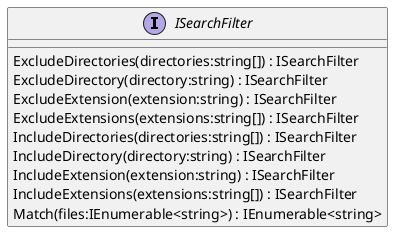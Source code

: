 @startuml
interface ISearchFilter {
    ExcludeDirectories(directories:string[]) : ISearchFilter
    ExcludeDirectory(directory:string) : ISearchFilter
    ExcludeExtension(extension:string) : ISearchFilter
    ExcludeExtensions(extensions:string[]) : ISearchFilter
    IncludeDirectories(directories:string[]) : ISearchFilter
    IncludeDirectory(directory:string) : ISearchFilter
    IncludeExtension(extension:string) : ISearchFilter
    IncludeExtensions(extensions:string[]) : ISearchFilter
    Match(files:IEnumerable<string>) : IEnumerable<string>
}
@enduml
